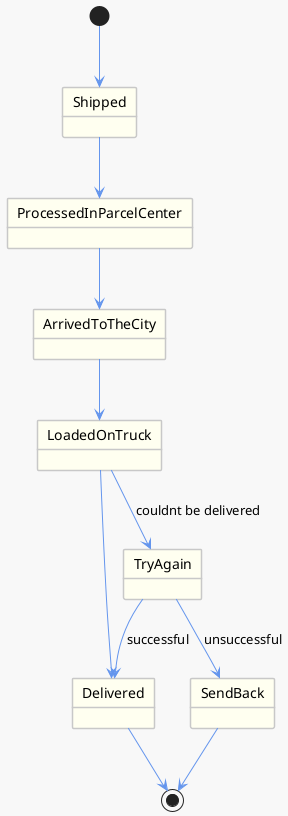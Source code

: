 @startuml
skinparam BackgroundColor #F8F8F8
skinparam  Shadowing false
skinparam RoundCorner 3
skinparam noteBorderColor Khaki
skinparam noteBackgroundColor #FCF3CF
skinparam noteFontName Courier
skinparam noteFontSite 4

skinparam state {
'BackgroundColor white
'BackgroundColor<<Warning>> Blue
BackgroundColor Ivory
ArrowColor CornFlowerBlue
BorderColor #C8C8C8
BorderThickness 1.5
'HeaderBackgroundColor LightGrey
}

[*] --> Shipped

Shipped --> ProcessedInParcelCenter
ProcessedInParcelCenter --> ArrivedToTheCity
ArrivedToTheCity --> LoadedOnTruck
LoadedOnTruck --> Delivered
LoadedOnTruck --> TryAgain :couldnt be delivered
TryAgain --> Delivered : successful
TryAgain --> SendBack : unsuccessful

Delivered --> [*]
SendBack --> [*]

@enduml